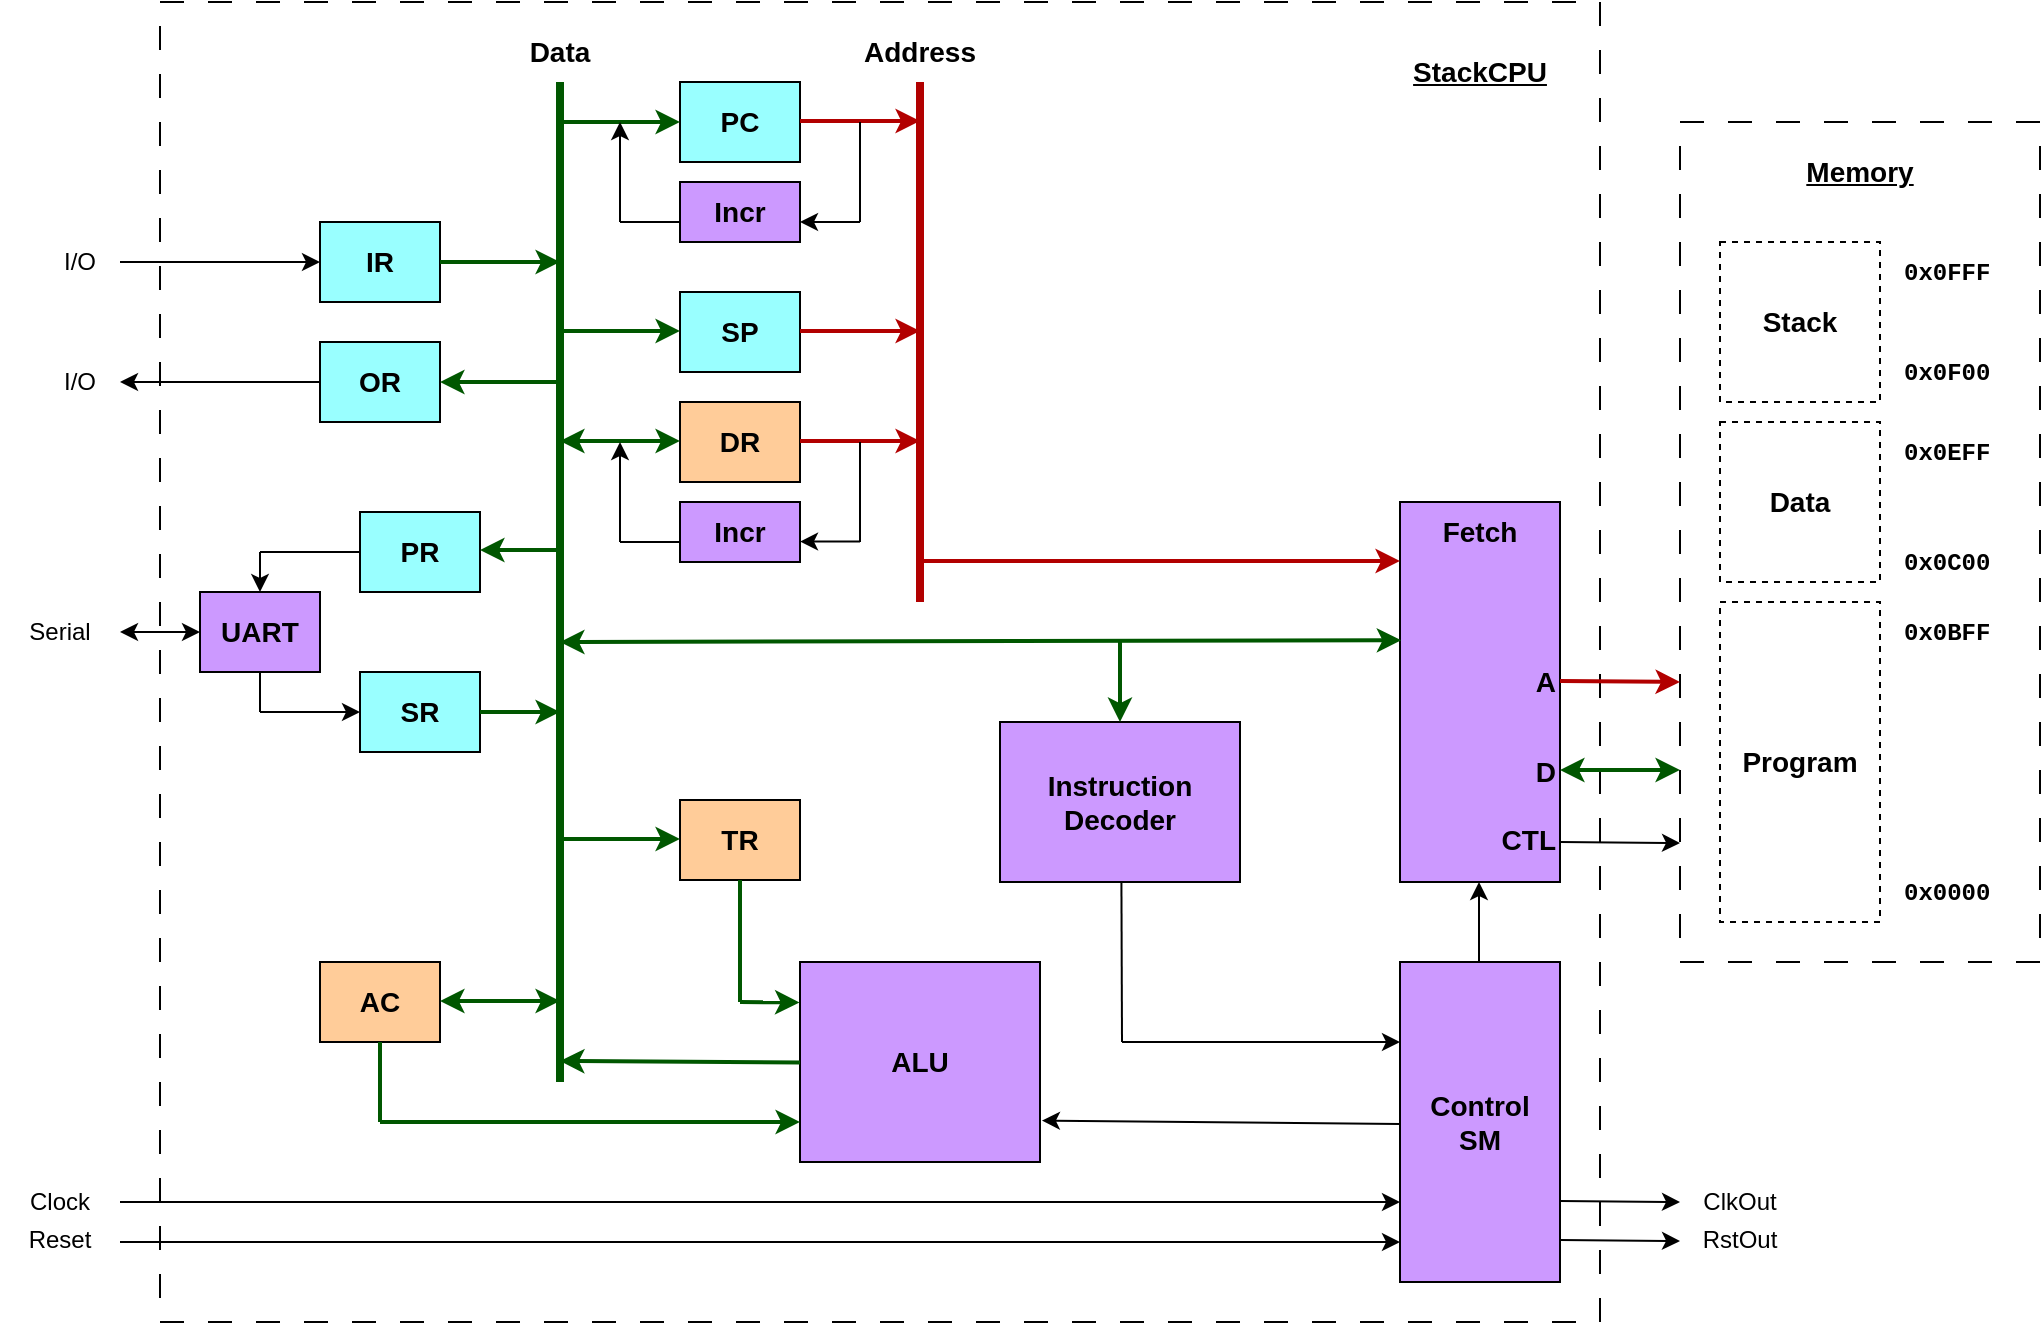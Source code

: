 <mxfile version="28.0.6">
  <diagram id="gKfQR6QMqfabCFEobmAz" name="Page-1">
    <mxGraphModel dx="1126" dy="745" grid="1" gridSize="10" guides="1" tooltips="1" connect="1" arrows="1" fold="1" page="1" pageScale="1" pageWidth="1100" pageHeight="850" math="0" shadow="0">
      <root>
        <mxCell id="0" />
        <mxCell id="1" parent="0" />
        <mxCell id="Fho4y9NvzUoqDBFK6mao-48" value="" style="rounded=0;whiteSpace=wrap;html=1;dashed=1;dashPattern=12 12;" parent="1" vertex="1">
          <mxGeometry x="860" y="100" width="180" height="420" as="geometry" />
        </mxCell>
        <mxCell id="Fho4y9NvzUoqDBFK6mao-47" value="" style="rounded=0;whiteSpace=wrap;html=1;dashed=1;dashPattern=12 12;" parent="1" vertex="1">
          <mxGeometry x="100" y="40" width="720" height="660" as="geometry" />
        </mxCell>
        <mxCell id="f6vRZK2oa4QjY8WZpOiV-4" value="&lt;font style=&quot;font-size: 14px;&quot;&gt;&lt;b&gt;PC&lt;/b&gt;&lt;/font&gt;" style="rounded=0;whiteSpace=wrap;html=1;fillColor=#99FFFF;" parent="1" vertex="1">
          <mxGeometry x="360" y="80" width="60" height="40" as="geometry" />
        </mxCell>
        <mxCell id="f6vRZK2oa4QjY8WZpOiV-7" value="&lt;font style=&quot;font-size: 14px;&quot;&gt;&lt;b&gt;Stack&lt;/b&gt;&lt;/font&gt;" style="rounded=0;whiteSpace=wrap;html=1;dashed=1;" parent="1" vertex="1">
          <mxGeometry x="880" y="160" width="80" height="80" as="geometry" />
        </mxCell>
        <mxCell id="f6vRZK2oa4QjY8WZpOiV-8" value="&lt;font style=&quot;font-size: 14px;&quot;&gt;&lt;b&gt;Data&lt;/b&gt;&lt;/font&gt;" style="rounded=0;whiteSpace=wrap;html=1;dashed=1;" parent="1" vertex="1">
          <mxGeometry x="880" y="250" width="80" height="80" as="geometry" />
        </mxCell>
        <mxCell id="f6vRZK2oa4QjY8WZpOiV-9" value="&lt;font style=&quot;font-size: 14px;&quot;&gt;&lt;b&gt;Program&lt;/b&gt;&lt;/font&gt;" style="rounded=0;whiteSpace=wrap;html=1;dashed=1;" parent="1" vertex="1">
          <mxGeometry x="880" y="340" width="80" height="160" as="geometry" />
        </mxCell>
        <mxCell id="f6vRZK2oa4QjY8WZpOiV-10" value="&lt;b style=&quot;font-family: &amp;quot;Courier New&amp;quot;;&quot;&gt;0x0000&lt;/b&gt;" style="text;html=1;align=left;verticalAlign=middle;whiteSpace=wrap;rounded=0;imageAlign=right;" parent="1" vertex="1">
          <mxGeometry x="970" y="470" width="60" height="30" as="geometry" />
        </mxCell>
        <mxCell id="f6vRZK2oa4QjY8WZpOiV-11" value="&lt;b style=&quot;font-family: &amp;quot;Courier New&amp;quot;;&quot;&gt;0x0BFF&lt;/b&gt;" style="text;html=1;align=left;verticalAlign=middle;whiteSpace=wrap;rounded=0;imageAlign=right;" parent="1" vertex="1">
          <mxGeometry x="970" y="340" width="60" height="30" as="geometry" />
        </mxCell>
        <mxCell id="f6vRZK2oa4QjY8WZpOiV-12" value="&lt;b style=&quot;font-family: &amp;quot;Courier New&amp;quot;;&quot;&gt;0x0C00&lt;/b&gt;" style="text;html=1;align=left;verticalAlign=middle;whiteSpace=wrap;rounded=0;imageAlign=right;" parent="1" vertex="1">
          <mxGeometry x="970" y="305" width="60" height="30" as="geometry" />
        </mxCell>
        <mxCell id="f6vRZK2oa4QjY8WZpOiV-13" value="&lt;b style=&quot;font-family: &amp;quot;Courier New&amp;quot;;&quot;&gt;0x0EFF&lt;/b&gt;" style="text;html=1;align=left;verticalAlign=middle;whiteSpace=wrap;rounded=0;imageAlign=right;" parent="1" vertex="1">
          <mxGeometry x="970" y="250" width="60" height="30" as="geometry" />
        </mxCell>
        <mxCell id="f6vRZK2oa4QjY8WZpOiV-14" value="&lt;b style=&quot;font-family: &amp;quot;Courier New&amp;quot;;&quot;&gt;0x0F00&lt;/b&gt;" style="text;html=1;align=left;verticalAlign=middle;whiteSpace=wrap;rounded=0;imageAlign=right;" parent="1" vertex="1">
          <mxGeometry x="970" y="210" width="60" height="30" as="geometry" />
        </mxCell>
        <mxCell id="f6vRZK2oa4QjY8WZpOiV-15" value="&lt;b style=&quot;font-family: &amp;quot;Courier New&amp;quot;;&quot;&gt;0x0FFF&lt;/b&gt;" style="text;html=1;align=left;verticalAlign=middle;whiteSpace=wrap;rounded=0;imageAlign=right;" parent="1" vertex="1">
          <mxGeometry x="970" y="160" width="60" height="30" as="geometry" />
        </mxCell>
        <mxCell id="Fho4y9NvzUoqDBFK6mao-1" value="&lt;font style=&quot;font-size: 14px;&quot;&gt;&lt;b&gt;SP&lt;/b&gt;&lt;/font&gt;" style="rounded=0;whiteSpace=wrap;html=1;fillColor=#99FFFF;" parent="1" vertex="1">
          <mxGeometry x="360" y="185" width="60" height="40" as="geometry" />
        </mxCell>
        <mxCell id="Fho4y9NvzUoqDBFK6mao-2" value="&lt;font style=&quot;font-size: 14px;&quot;&gt;&lt;b&gt;DR&lt;/b&gt;&lt;/font&gt;" style="rounded=0;whiteSpace=wrap;html=1;fillColor=#FFCC99;" parent="1" vertex="1">
          <mxGeometry x="360" y="240" width="60" height="40" as="geometry" />
        </mxCell>
        <mxCell id="Fho4y9NvzUoqDBFK6mao-3" value="&lt;font style=&quot;font-size: 14px;&quot;&gt;&lt;b&gt;AC&lt;/b&gt;&lt;/font&gt;" style="rounded=0;whiteSpace=wrap;html=1;fillColor=#FFCC99;" parent="1" vertex="1">
          <mxGeometry x="180" y="520" width="60" height="40" as="geometry" />
        </mxCell>
        <mxCell id="Fho4y9NvzUoqDBFK6mao-4" value="&lt;font style=&quot;font-size: 14px;&quot;&gt;&lt;b&gt;IR&lt;/b&gt;&lt;/font&gt;" style="rounded=0;whiteSpace=wrap;html=1;fillColor=#99FFFF;" parent="1" vertex="1">
          <mxGeometry x="180" y="150" width="60" height="40" as="geometry" />
        </mxCell>
        <mxCell id="Fho4y9NvzUoqDBFK6mao-5" value="&lt;font style=&quot;font-size: 14px;&quot;&gt;&lt;b&gt;OR&lt;/b&gt;&lt;/font&gt;" style="rounded=0;whiteSpace=wrap;html=1;fillColor=#99FFFF;" parent="1" vertex="1">
          <mxGeometry x="180" y="210" width="60" height="40" as="geometry" />
        </mxCell>
        <mxCell id="Fho4y9NvzUoqDBFK6mao-6" value="&lt;font style=&quot;font-size: 14px;&quot;&gt;&lt;b&gt;PR&lt;/b&gt;&lt;/font&gt;" style="rounded=0;whiteSpace=wrap;html=1;fillColor=#99FFFF;" parent="1" vertex="1">
          <mxGeometry x="200" y="295" width="60" height="40" as="geometry" />
        </mxCell>
        <mxCell id="Fho4y9NvzUoqDBFK6mao-7" value="&lt;font style=&quot;font-size: 14px;&quot;&gt;&lt;b&gt;ALU&lt;/b&gt;&lt;/font&gt;" style="rounded=0;whiteSpace=wrap;html=1;fillColor=#CC99FF;" parent="1" vertex="1">
          <mxGeometry x="420" y="520" width="120" height="100" as="geometry" />
        </mxCell>
        <mxCell id="Fho4y9NvzUoqDBFK6mao-8" value="&lt;font style=&quot;font-size: 14px;&quot;&gt;&lt;b&gt;Instruction&lt;/b&gt;&lt;/font&gt;&lt;div&gt;&lt;font style=&quot;font-size: 14px;&quot;&gt;&lt;b&gt;Decoder&lt;/b&gt;&lt;/font&gt;&lt;/div&gt;" style="rounded=0;whiteSpace=wrap;html=1;fillColor=#CC99FF;" parent="1" vertex="1">
          <mxGeometry x="520" y="400" width="120" height="80" as="geometry" />
        </mxCell>
        <mxCell id="Fho4y9NvzUoqDBFK6mao-9" value="&lt;font style=&quot;font-size: 14px;&quot;&gt;&lt;b&gt;Fetch&lt;/b&gt;&lt;/font&gt;" style="rounded=0;whiteSpace=wrap;html=1;verticalAlign=top;fillColor=#CC99FF;" parent="1" vertex="1">
          <mxGeometry x="720" y="290" width="80" height="190" as="geometry" />
        </mxCell>
        <mxCell id="Fho4y9NvzUoqDBFK6mao-11" value="&lt;font style=&quot;font-size: 14px;&quot;&gt;&lt;b&gt;Control&lt;/b&gt;&lt;/font&gt;&lt;div&gt;&lt;font style=&quot;font-size: 14px;&quot;&gt;&lt;b&gt;SM&lt;/b&gt;&lt;/font&gt;&lt;/div&gt;" style="rounded=0;whiteSpace=wrap;html=1;fillColor=#CC99FF;" parent="1" vertex="1">
          <mxGeometry x="720" y="520" width="80" height="160" as="geometry" />
        </mxCell>
        <mxCell id="Fho4y9NvzUoqDBFK6mao-12" value="" style="endArrow=none;html=1;rounded=0;strokeWidth=4;fillColor=#008a00;strokeColor=#005700;" parent="1" edge="1">
          <mxGeometry width="50" height="50" relative="1" as="geometry">
            <mxPoint x="300" y="580" as="sourcePoint" />
            <mxPoint x="300" y="80" as="targetPoint" />
          </mxGeometry>
        </mxCell>
        <mxCell id="Fho4y9NvzUoqDBFK6mao-13" value="" style="endArrow=none;html=1;rounded=0;strokeWidth=4;fillColor=#e51400;strokeColor=#B20000;" parent="1" edge="1">
          <mxGeometry width="50" height="50" relative="1" as="geometry">
            <mxPoint x="480" y="340" as="sourcePoint" />
            <mxPoint x="480" y="80" as="targetPoint" />
          </mxGeometry>
        </mxCell>
        <mxCell id="Fho4y9NvzUoqDBFK6mao-14" value="&lt;font style=&quot;font-size: 14px;&quot;&gt;&lt;b&gt;Data&lt;/b&gt;&lt;/font&gt;" style="text;html=1;align=center;verticalAlign=middle;whiteSpace=wrap;rounded=0;" parent="1" vertex="1">
          <mxGeometry x="270" y="50" width="60" height="30" as="geometry" />
        </mxCell>
        <mxCell id="Fho4y9NvzUoqDBFK6mao-15" value="&lt;font style=&quot;font-size: 14px;&quot;&gt;&lt;b&gt;Address&lt;/b&gt;&lt;/font&gt;" style="text;html=1;align=center;verticalAlign=middle;whiteSpace=wrap;rounded=0;" parent="1" vertex="1">
          <mxGeometry x="450" y="50" width="60" height="30" as="geometry" />
        </mxCell>
        <mxCell id="Fho4y9NvzUoqDBFK6mao-16" value="" style="endArrow=classic;html=1;rounded=0;entryX=0;entryY=0.5;entryDx=0;entryDy=0;fillColor=#008a00;strokeColor=#005700;strokeWidth=2;" parent="1" target="f6vRZK2oa4QjY8WZpOiV-4" edge="1">
          <mxGeometry width="50" height="50" relative="1" as="geometry">
            <mxPoint x="300" y="100" as="sourcePoint" />
            <mxPoint x="350" y="50" as="targetPoint" />
          </mxGeometry>
        </mxCell>
        <mxCell id="Fho4y9NvzUoqDBFK6mao-17" value="" style="endArrow=classic;html=1;rounded=0;entryX=0;entryY=0.5;entryDx=0;entryDy=0;fillColor=#008a00;strokeColor=#005700;strokeWidth=2;" parent="1" edge="1">
          <mxGeometry width="50" height="50" relative="1" as="geometry">
            <mxPoint x="300" y="204.5" as="sourcePoint" />
            <mxPoint x="360" y="204.5" as="targetPoint" />
          </mxGeometry>
        </mxCell>
        <mxCell id="Fho4y9NvzUoqDBFK6mao-19" value="" style="endArrow=classic;html=1;rounded=0;entryX=0;entryY=0.5;entryDx=0;entryDy=0;fillColor=#e51400;strokeColor=#B20000;strokeWidth=2;" parent="1" edge="1">
          <mxGeometry width="50" height="50" relative="1" as="geometry">
            <mxPoint x="420" y="99.5" as="sourcePoint" />
            <mxPoint x="480" y="99.5" as="targetPoint" />
          </mxGeometry>
        </mxCell>
        <mxCell id="Fho4y9NvzUoqDBFK6mao-20" value="" style="endArrow=classic;html=1;rounded=0;entryX=0;entryY=0.5;entryDx=0;entryDy=0;fillColor=#e51400;strokeColor=#B20000;strokeWidth=2;" parent="1" edge="1">
          <mxGeometry width="50" height="50" relative="1" as="geometry">
            <mxPoint x="420" y="204.5" as="sourcePoint" />
            <mxPoint x="480" y="204.5" as="targetPoint" />
          </mxGeometry>
        </mxCell>
        <mxCell id="Fho4y9NvzUoqDBFK6mao-21" value="" style="endArrow=classic;html=1;rounded=0;entryX=0;entryY=0.5;entryDx=0;entryDy=0;fillColor=#e51400;strokeColor=#B20000;strokeWidth=2;" parent="1" edge="1">
          <mxGeometry width="50" height="50" relative="1" as="geometry">
            <mxPoint x="420" y="259.5" as="sourcePoint" />
            <mxPoint x="480" y="259.5" as="targetPoint" />
          </mxGeometry>
        </mxCell>
        <mxCell id="Fho4y9NvzUoqDBFK6mao-22" value="" style="endArrow=classic;html=1;rounded=0;fillColor=#e51400;strokeColor=#B20000;strokeWidth=2;" parent="1" edge="1">
          <mxGeometry width="50" height="50" relative="1" as="geometry">
            <mxPoint x="480" y="319.5" as="sourcePoint" />
            <mxPoint x="720" y="319.5" as="targetPoint" />
          </mxGeometry>
        </mxCell>
        <mxCell id="Fho4y9NvzUoqDBFK6mao-23" value="&lt;font style=&quot;font-size: 14px;&quot;&gt;&lt;b&gt;A&lt;/b&gt;&lt;/font&gt;" style="text;html=1;align=right;verticalAlign=middle;whiteSpace=wrap;rounded=0;" parent="1" vertex="1">
          <mxGeometry x="740" y="365" width="60" height="30" as="geometry" />
        </mxCell>
        <mxCell id="Fho4y9NvzUoqDBFK6mao-24" value="&lt;font style=&quot;font-size: 14px;&quot;&gt;&lt;b&gt;D&lt;/b&gt;&lt;/font&gt;" style="text;html=1;align=right;verticalAlign=middle;whiteSpace=wrap;rounded=0;" parent="1" vertex="1">
          <mxGeometry x="740" y="410" width="60" height="30" as="geometry" />
        </mxCell>
        <mxCell id="Fho4y9NvzUoqDBFK6mao-25" value="" style="endArrow=classic;html=1;rounded=0;fillColor=#e51400;strokeColor=#B20000;strokeWidth=2;" parent="1" edge="1">
          <mxGeometry width="50" height="50" relative="1" as="geometry">
            <mxPoint x="800" y="379.5" as="sourcePoint" />
            <mxPoint x="860" y="380" as="targetPoint" />
          </mxGeometry>
        </mxCell>
        <mxCell id="Fho4y9NvzUoqDBFK6mao-26" value="" style="endArrow=classic;startArrow=classic;html=1;rounded=0;strokeWidth=2;fillColor=#008a00;strokeColor=#005700;" parent="1" edge="1">
          <mxGeometry width="50" height="50" relative="1" as="geometry">
            <mxPoint x="800" y="424" as="sourcePoint" />
            <mxPoint x="860" y="424" as="targetPoint" />
          </mxGeometry>
        </mxCell>
        <mxCell id="Fho4y9NvzUoqDBFK6mao-27" value="" style="endArrow=classic;html=1;rounded=0;fillColor=#008a00;strokeColor=#005700;strokeWidth=2;" parent="1" edge="1">
          <mxGeometry width="50" height="50" relative="1" as="geometry">
            <mxPoint x="300" y="230" as="sourcePoint" />
            <mxPoint x="240" y="230" as="targetPoint" />
          </mxGeometry>
        </mxCell>
        <mxCell id="Fho4y9NvzUoqDBFK6mao-28" value="" style="endArrow=classic;html=1;rounded=0;entryX=0;entryY=0.5;entryDx=0;entryDy=0;fillColor=#008a00;strokeColor=#005700;strokeWidth=2;" parent="1" edge="1">
          <mxGeometry width="50" height="50" relative="1" as="geometry">
            <mxPoint x="240" y="170" as="sourcePoint" />
            <mxPoint x="300" y="170" as="targetPoint" />
          </mxGeometry>
        </mxCell>
        <mxCell id="Fho4y9NvzUoqDBFK6mao-29" value="" style="endArrow=classic;html=1;rounded=0;fillColor=#008a00;strokeColor=#005700;strokeWidth=2;" parent="1" edge="1">
          <mxGeometry width="50" height="50" relative="1" as="geometry">
            <mxPoint x="300" y="314" as="sourcePoint" />
            <mxPoint x="260" y="314" as="targetPoint" />
          </mxGeometry>
        </mxCell>
        <mxCell id="Fho4y9NvzUoqDBFK6mao-30" value="" style="endArrow=classic;startArrow=classic;html=1;rounded=0;fillColor=#008a00;strokeColor=#005700;strokeWidth=2;" parent="1" edge="1">
          <mxGeometry width="50" height="50" relative="1" as="geometry">
            <mxPoint x="240" y="539.5" as="sourcePoint" />
            <mxPoint x="300" y="539.5" as="targetPoint" />
          </mxGeometry>
        </mxCell>
        <mxCell id="Fho4y9NvzUoqDBFK6mao-31" value="" style="endArrow=classic;startArrow=classic;html=1;rounded=0;fillColor=#008a00;strokeColor=#005700;strokeWidth=2;" parent="1" edge="1">
          <mxGeometry width="50" height="50" relative="1" as="geometry">
            <mxPoint x="300" y="259.5" as="sourcePoint" />
            <mxPoint x="360" y="259.5" as="targetPoint" />
          </mxGeometry>
        </mxCell>
        <mxCell id="Fho4y9NvzUoqDBFK6mao-33" value="" style="endArrow=classic;html=1;rounded=0;entryX=1.008;entryY=0.793;entryDx=0;entryDy=0;entryPerimeter=0;" parent="1" target="Fho4y9NvzUoqDBFK6mao-7" edge="1">
          <mxGeometry width="50" height="50" relative="1" as="geometry">
            <mxPoint x="720" y="601" as="sourcePoint" />
            <mxPoint x="560" y="600" as="targetPoint" />
          </mxGeometry>
        </mxCell>
        <mxCell id="Fho4y9NvzUoqDBFK6mao-34" value="" style="endArrow=classic;html=1;rounded=0;" parent="1" edge="1">
          <mxGeometry width="50" height="50" relative="1" as="geometry">
            <mxPoint x="759.5" y="520" as="sourcePoint" />
            <mxPoint x="759.5" y="480" as="targetPoint" />
          </mxGeometry>
        </mxCell>
        <mxCell id="Fho4y9NvzUoqDBFK6mao-36" value="" style="endArrow=none;startArrow=classic;html=1;rounded=0;fillColor=#008a00;strokeColor=#005700;strokeWidth=2;entryX=0;entryY=0.808;entryDx=0;entryDy=0;entryPerimeter=0;endFill=0;" parent="1" edge="1">
          <mxGeometry width="50" height="50" relative="1" as="geometry">
            <mxPoint x="300" y="569.5" as="sourcePoint" />
            <mxPoint x="420" y="570.3" as="targetPoint" />
          </mxGeometry>
        </mxCell>
        <mxCell id="Fho4y9NvzUoqDBFK6mao-40" value="" style="endArrow=classic;html=1;rounded=0;" parent="1" edge="1">
          <mxGeometry width="50" height="50" relative="1" as="geometry">
            <mxPoint x="180" y="230" as="sourcePoint" />
            <mxPoint x="80" y="230" as="targetPoint" />
          </mxGeometry>
        </mxCell>
        <mxCell id="Fho4y9NvzUoqDBFK6mao-41" value="" style="endArrow=classic;html=1;rounded=0;entryX=0;entryY=0.5;entryDx=0;entryDy=0;" parent="1" target="Fho4y9NvzUoqDBFK6mao-4" edge="1">
          <mxGeometry width="50" height="50" relative="1" as="geometry">
            <mxPoint x="80" y="170" as="sourcePoint" />
            <mxPoint x="190" y="120" as="targetPoint" />
          </mxGeometry>
        </mxCell>
        <mxCell id="Fho4y9NvzUoqDBFK6mao-43" value="&lt;font&gt;&lt;b&gt;&lt;u&gt;Memory&lt;/u&gt;&lt;/b&gt;&lt;/font&gt;" style="text;html=1;align=center;verticalAlign=middle;whiteSpace=wrap;rounded=0;fontSize=14;" parent="1" vertex="1">
          <mxGeometry x="920" y="110" width="60" height="30" as="geometry" />
        </mxCell>
        <mxCell id="Fho4y9NvzUoqDBFK6mao-44" value="I/O" style="text;html=1;align=center;verticalAlign=middle;whiteSpace=wrap;rounded=0;" parent="1" vertex="1">
          <mxGeometry x="30" y="155" width="60" height="30" as="geometry" />
        </mxCell>
        <mxCell id="Fho4y9NvzUoqDBFK6mao-45" value="I/O" style="text;html=1;align=center;verticalAlign=middle;whiteSpace=wrap;rounded=0;" parent="1" vertex="1">
          <mxGeometry x="30" y="215" width="60" height="30" as="geometry" />
        </mxCell>
        <mxCell id="Fho4y9NvzUoqDBFK6mao-46" value="Serial" style="text;html=1;align=center;verticalAlign=middle;whiteSpace=wrap;rounded=0;" parent="1" vertex="1">
          <mxGeometry x="20" y="340" width="60" height="30" as="geometry" />
        </mxCell>
        <mxCell id="Fho4y9NvzUoqDBFK6mao-49" value="&lt;font&gt;&lt;b&gt;&lt;u&gt;StackCPU&lt;/u&gt;&lt;/b&gt;&lt;/font&gt;" style="text;html=1;align=center;verticalAlign=middle;whiteSpace=wrap;rounded=0;fontSize=14;" parent="1" vertex="1">
          <mxGeometry x="730" y="60" width="60" height="30" as="geometry" />
        </mxCell>
        <mxCell id="Fho4y9NvzUoqDBFK6mao-50" value="" style="endArrow=classic;html=1;rounded=0;exitX=1;exitY=0.5;exitDx=0;exitDy=0;" parent="1" source="Fho4y9NvzUoqDBFK6mao-51" edge="1">
          <mxGeometry width="50" height="50" relative="1" as="geometry">
            <mxPoint x="140" y="640" as="sourcePoint" />
            <mxPoint x="720" y="640" as="targetPoint" />
          </mxGeometry>
        </mxCell>
        <mxCell id="Fho4y9NvzUoqDBFK6mao-51" value="Clock" style="text;html=1;align=center;verticalAlign=middle;whiteSpace=wrap;rounded=0;" parent="1" vertex="1">
          <mxGeometry x="20" y="625" width="60" height="30" as="geometry" />
        </mxCell>
        <mxCell id="Fho4y9NvzUoqDBFK6mao-52" value="&lt;font style=&quot;font-size: 14px;&quot;&gt;&lt;b&gt;SR&lt;/b&gt;&lt;/font&gt;" style="rounded=0;whiteSpace=wrap;html=1;fillColor=#99FFFF;" parent="1" vertex="1">
          <mxGeometry x="200" y="375" width="60" height="40" as="geometry" />
        </mxCell>
        <mxCell id="Fho4y9NvzUoqDBFK6mao-53" value="&lt;font style=&quot;font-size: 14px;&quot;&gt;&lt;b&gt;UART&lt;/b&gt;&lt;/font&gt;" style="rounded=0;whiteSpace=wrap;html=1;fillColor=#CC99FF;" parent="1" vertex="1">
          <mxGeometry x="120" y="335" width="60" height="40" as="geometry" />
        </mxCell>
        <mxCell id="Fho4y9NvzUoqDBFK6mao-54" value="" style="endArrow=none;html=1;rounded=0;exitX=0;exitY=0.5;exitDx=0;exitDy=0;" parent="1" source="Fho4y9NvzUoqDBFK6mao-6" edge="1">
          <mxGeometry width="50" height="50" relative="1" as="geometry">
            <mxPoint x="150" y="335" as="sourcePoint" />
            <mxPoint x="150" y="315" as="targetPoint" />
          </mxGeometry>
        </mxCell>
        <mxCell id="Fho4y9NvzUoqDBFK6mao-55" value="" style="endArrow=none;html=1;rounded=0;" parent="1" edge="1">
          <mxGeometry width="50" height="50" relative="1" as="geometry">
            <mxPoint x="150" y="395" as="sourcePoint" />
            <mxPoint x="150" y="375" as="targetPoint" />
          </mxGeometry>
        </mxCell>
        <mxCell id="Fho4y9NvzUoqDBFK6mao-56" value="" style="endArrow=classic;html=1;rounded=0;entryX=0;entryY=0.5;entryDx=0;entryDy=0;" parent="1" target="Fho4y9NvzUoqDBFK6mao-52" edge="1">
          <mxGeometry width="50" height="50" relative="1" as="geometry">
            <mxPoint x="150" y="395" as="sourcePoint" />
            <mxPoint x="200" y="345" as="targetPoint" />
          </mxGeometry>
        </mxCell>
        <mxCell id="Fho4y9NvzUoqDBFK6mao-57" value="" style="endArrow=classic;html=1;rounded=0;fillColor=#008a00;strokeColor=#005700;strokeWidth=2;" parent="1" edge="1">
          <mxGeometry width="50" height="50" relative="1" as="geometry">
            <mxPoint x="260" y="395" as="sourcePoint" />
            <mxPoint x="300" y="395" as="targetPoint" />
          </mxGeometry>
        </mxCell>
        <mxCell id="Fho4y9NvzUoqDBFK6mao-58" value="" style="endArrow=classic;html=1;rounded=0;entryX=0.5;entryY=0;entryDx=0;entryDy=0;" parent="1" target="Fho4y9NvzUoqDBFK6mao-53" edge="1">
          <mxGeometry width="50" height="50" relative="1" as="geometry">
            <mxPoint x="150" y="315" as="sourcePoint" />
            <mxPoint x="200" y="265" as="targetPoint" />
          </mxGeometry>
        </mxCell>
        <mxCell id="Fho4y9NvzUoqDBFK6mao-59" value="" style="endArrow=classic;startArrow=classic;html=1;rounded=0;entryX=0;entryY=0.5;entryDx=0;entryDy=0;" parent="1" target="Fho4y9NvzUoqDBFK6mao-53" edge="1">
          <mxGeometry width="50" height="50" relative="1" as="geometry">
            <mxPoint x="80" y="355" as="sourcePoint" />
            <mxPoint x="130" y="305" as="targetPoint" />
          </mxGeometry>
        </mxCell>
        <mxCell id="Fho4y9NvzUoqDBFK6mao-60" value="" style="endArrow=classic;html=1;rounded=0;entryX=-0.012;entryY=0.357;entryDx=0;entryDy=0;entryPerimeter=0;" parent="1" edge="1">
          <mxGeometry width="50" height="50" relative="1" as="geometry">
            <mxPoint x="581" y="560" as="sourcePoint" />
            <mxPoint x="720.0" y="560.0" as="targetPoint" />
          </mxGeometry>
        </mxCell>
        <mxCell id="Fho4y9NvzUoqDBFK6mao-61" value="" style="endArrow=none;html=1;rounded=0;entryX=0.833;entryY=1;entryDx=0;entryDy=0;entryPerimeter=0;" parent="1" edge="1">
          <mxGeometry width="50" height="50" relative="1" as="geometry">
            <mxPoint x="581" y="560" as="sourcePoint" />
            <mxPoint x="580.71" y="480" as="targetPoint" />
          </mxGeometry>
        </mxCell>
        <mxCell id="rM1LoHd6A7a-jdQEZuMe-1" value="" style="endArrow=classic;html=1;rounded=0;exitX=0.008;exitY=0.364;exitDx=0;exitDy=0;exitPerimeter=0;startArrow=classic;startFill=1;fillColor=#008a00;strokeColor=#005700;strokeWidth=2;" parent="1" source="Fho4y9NvzUoqDBFK6mao-9" edge="1">
          <mxGeometry width="50" height="50" relative="1" as="geometry">
            <mxPoint x="560" y="360" as="sourcePoint" />
            <mxPoint x="300" y="360" as="targetPoint" />
          </mxGeometry>
        </mxCell>
        <mxCell id="bSjTUGO-wTPSp2l6D-p6-1" value="" style="endArrow=classic;html=1;rounded=0;entryX=0.5;entryY=0;entryDx=0;entryDy=0;fillColor=#008a00;strokeColor=#005700;strokeWidth=2;" parent="1" target="Fho4y9NvzUoqDBFK6mao-8" edge="1">
          <mxGeometry width="50" height="50" relative="1" as="geometry">
            <mxPoint x="580" y="360" as="sourcePoint" />
            <mxPoint x="630" y="310" as="targetPoint" />
          </mxGeometry>
        </mxCell>
        <mxCell id="UxbXW3qyYCS33U5UK6KU-1" value="" style="endArrow=classic;html=1;rounded=0;" parent="1" edge="1">
          <mxGeometry width="50" height="50" relative="1" as="geometry">
            <mxPoint x="800" y="460" as="sourcePoint" />
            <mxPoint x="860" y="460.5" as="targetPoint" />
          </mxGeometry>
        </mxCell>
        <mxCell id="UxbXW3qyYCS33U5UK6KU-2" value="&lt;font style=&quot;font-size: 14px;&quot;&gt;&lt;b&gt;CTL&lt;/b&gt;&lt;/font&gt;" style="text;html=1;align=right;verticalAlign=middle;whiteSpace=wrap;rounded=0;" parent="1" vertex="1">
          <mxGeometry x="740" y="444" width="60" height="30" as="geometry" />
        </mxCell>
        <mxCell id="var7Q2OGhF2rjD9cou5w-1" value="&lt;font style=&quot;font-size: 14px;&quot;&gt;&lt;b&gt;TR&lt;/b&gt;&lt;/font&gt;" style="rounded=0;whiteSpace=wrap;html=1;fillColor=#FFCC99;" parent="1" vertex="1">
          <mxGeometry x="360" y="439" width="60" height="40" as="geometry" />
        </mxCell>
        <mxCell id="var7Q2OGhF2rjD9cou5w-2" value="" style="endArrow=classic;startArrow=none;html=1;rounded=0;fillColor=#008a00;strokeColor=#005700;strokeWidth=2;startFill=0;" parent="1" edge="1">
          <mxGeometry width="50" height="50" relative="1" as="geometry">
            <mxPoint x="300" y="458.5" as="sourcePoint" />
            <mxPoint x="360" y="458.5" as="targetPoint" />
          </mxGeometry>
        </mxCell>
        <mxCell id="var7Q2OGhF2rjD9cou5w-4" value="" style="endArrow=classic;html=1;rounded=0;entryX=-0.002;entryY=0.202;entryDx=0;entryDy=0;entryPerimeter=0;strokeWidth=2;fillColor=#008a00;strokeColor=#005700;" parent="1" target="Fho4y9NvzUoqDBFK6mao-7" edge="1">
          <mxGeometry width="50" height="50" relative="1" as="geometry">
            <mxPoint x="390" y="540" as="sourcePoint" />
            <mxPoint x="440" y="490" as="targetPoint" />
          </mxGeometry>
        </mxCell>
        <mxCell id="var7Q2OGhF2rjD9cou5w-5" value="" style="endArrow=none;html=1;rounded=0;entryX=0.5;entryY=1;entryDx=0;entryDy=0;strokeWidth=2;fillColor=#008a00;strokeColor=#005700;" parent="1" target="Fho4y9NvzUoqDBFK6mao-3" edge="1">
          <mxGeometry width="50" height="50" relative="1" as="geometry">
            <mxPoint x="210" y="600" as="sourcePoint" />
            <mxPoint x="260" y="550" as="targetPoint" />
          </mxGeometry>
        </mxCell>
        <mxCell id="var7Q2OGhF2rjD9cou5w-6" value="" style="endArrow=classic;html=1;rounded=0;entryX=0;entryY=0.8;entryDx=0;entryDy=0;entryPerimeter=0;fillColor=#008a00;strokeColor=#005700;strokeWidth=2;" parent="1" target="Fho4y9NvzUoqDBFK6mao-7" edge="1">
          <mxGeometry width="50" height="50" relative="1" as="geometry">
            <mxPoint x="210" y="600" as="sourcePoint" />
            <mxPoint x="260" y="550" as="targetPoint" />
          </mxGeometry>
        </mxCell>
        <mxCell id="var7Q2OGhF2rjD9cou5w-7" value="" style="endArrow=none;html=1;rounded=0;entryX=0.5;entryY=1;entryDx=0;entryDy=0;strokeWidth=2;fillColor=#008a00;strokeColor=#005700;" parent="1" target="var7Q2OGhF2rjD9cou5w-1" edge="1">
          <mxGeometry width="50" height="50" relative="1" as="geometry">
            <mxPoint x="390" y="540" as="sourcePoint" />
            <mxPoint x="440" y="490" as="targetPoint" />
          </mxGeometry>
        </mxCell>
        <mxCell id="var7Q2OGhF2rjD9cou5w-8" value="" style="endArrow=classic;html=1;rounded=0;" parent="1" edge="1">
          <mxGeometry width="50" height="50" relative="1" as="geometry">
            <mxPoint x="800" y="639.5" as="sourcePoint" />
            <mxPoint x="860" y="640" as="targetPoint" />
          </mxGeometry>
        </mxCell>
        <mxCell id="var7Q2OGhF2rjD9cou5w-9" value="" style="endArrow=classic;html=1;rounded=0;" parent="1" edge="1">
          <mxGeometry width="50" height="50" relative="1" as="geometry">
            <mxPoint x="800" y="659" as="sourcePoint" />
            <mxPoint x="860" y="659.5" as="targetPoint" />
          </mxGeometry>
        </mxCell>
        <mxCell id="var7Q2OGhF2rjD9cou5w-10" value="ClkOut" style="text;html=1;align=center;verticalAlign=middle;whiteSpace=wrap;rounded=0;" parent="1" vertex="1">
          <mxGeometry x="860" y="625" width="60" height="30" as="geometry" />
        </mxCell>
        <mxCell id="var7Q2OGhF2rjD9cou5w-11" value="RstOut" style="text;html=1;align=center;verticalAlign=middle;whiteSpace=wrap;rounded=0;" parent="1" vertex="1">
          <mxGeometry x="860" y="644" width="60" height="30" as="geometry" />
        </mxCell>
        <mxCell id="var7Q2OGhF2rjD9cou5w-12" value="" style="endArrow=classic;html=1;rounded=0;exitX=1;exitY=0.5;exitDx=0;exitDy=0;" parent="1" edge="1">
          <mxGeometry width="50" height="50" relative="1" as="geometry">
            <mxPoint x="80" y="660" as="sourcePoint" />
            <mxPoint x="720" y="660" as="targetPoint" />
          </mxGeometry>
        </mxCell>
        <mxCell id="var7Q2OGhF2rjD9cou5w-13" value="Reset" style="text;html=1;align=center;verticalAlign=middle;whiteSpace=wrap;rounded=0;" parent="1" vertex="1">
          <mxGeometry x="20" y="644" width="60" height="30" as="geometry" />
        </mxCell>
        <mxCell id="mTNLLhxQopC9xtaMulSd-1" value="&lt;font style=&quot;font-size: 14px;&quot;&gt;&lt;b&gt;Incr&lt;/b&gt;&lt;/font&gt;" style="rounded=0;whiteSpace=wrap;html=1;fillColor=#CC99FF;" vertex="1" parent="1">
          <mxGeometry x="360" y="130" width="60" height="30" as="geometry" />
        </mxCell>
        <mxCell id="mTNLLhxQopC9xtaMulSd-2" value="&lt;font style=&quot;font-size: 14px;&quot;&gt;&lt;b&gt;Incr&lt;/b&gt;&lt;/font&gt;" style="rounded=0;whiteSpace=wrap;html=1;fillColor=#CC99FF;" vertex="1" parent="1">
          <mxGeometry x="360" y="290" width="60" height="30" as="geometry" />
        </mxCell>
        <mxCell id="mTNLLhxQopC9xtaMulSd-3" value="" style="endArrow=none;html=1;rounded=0;" edge="1" parent="1">
          <mxGeometry width="50" height="50" relative="1" as="geometry">
            <mxPoint x="450" y="150" as="sourcePoint" />
            <mxPoint x="450" y="100" as="targetPoint" />
          </mxGeometry>
        </mxCell>
        <mxCell id="mTNLLhxQopC9xtaMulSd-4" value="" style="endArrow=classic;html=1;rounded=0;" edge="1" parent="1">
          <mxGeometry width="50" height="50" relative="1" as="geometry">
            <mxPoint x="450" y="150" as="sourcePoint" />
            <mxPoint x="420" y="150" as="targetPoint" />
          </mxGeometry>
        </mxCell>
        <mxCell id="mTNLLhxQopC9xtaMulSd-5" value="" style="endArrow=none;html=1;rounded=0;" edge="1" parent="1">
          <mxGeometry width="50" height="50" relative="1" as="geometry">
            <mxPoint x="330" y="150" as="sourcePoint" />
            <mxPoint x="360" y="150" as="targetPoint" />
          </mxGeometry>
        </mxCell>
        <mxCell id="mTNLLhxQopC9xtaMulSd-6" value="" style="endArrow=classic;html=1;rounded=0;" edge="1" parent="1">
          <mxGeometry width="50" height="50" relative="1" as="geometry">
            <mxPoint x="330" y="150" as="sourcePoint" />
            <mxPoint x="330" y="100" as="targetPoint" />
          </mxGeometry>
        </mxCell>
        <mxCell id="mTNLLhxQopC9xtaMulSd-7" value="" style="endArrow=none;html=1;rounded=0;" edge="1" parent="1">
          <mxGeometry width="50" height="50" relative="1" as="geometry">
            <mxPoint x="450" y="310" as="sourcePoint" />
            <mxPoint x="450" y="260" as="targetPoint" />
          </mxGeometry>
        </mxCell>
        <mxCell id="mTNLLhxQopC9xtaMulSd-8" value="" style="endArrow=classic;html=1;rounded=0;" edge="1" parent="1">
          <mxGeometry width="50" height="50" relative="1" as="geometry">
            <mxPoint x="450" y="309.76" as="sourcePoint" />
            <mxPoint x="420" y="309.76" as="targetPoint" />
          </mxGeometry>
        </mxCell>
        <mxCell id="mTNLLhxQopC9xtaMulSd-10" value="" style="endArrow=none;html=1;rounded=0;" edge="1" parent="1">
          <mxGeometry width="50" height="50" relative="1" as="geometry">
            <mxPoint x="330" y="310" as="sourcePoint" />
            <mxPoint x="360" y="310" as="targetPoint" />
          </mxGeometry>
        </mxCell>
        <mxCell id="mTNLLhxQopC9xtaMulSd-11" value="" style="endArrow=classic;html=1;rounded=0;" edge="1" parent="1">
          <mxGeometry width="50" height="50" relative="1" as="geometry">
            <mxPoint x="330" y="310" as="sourcePoint" />
            <mxPoint x="330" y="260" as="targetPoint" />
          </mxGeometry>
        </mxCell>
      </root>
    </mxGraphModel>
  </diagram>
</mxfile>
